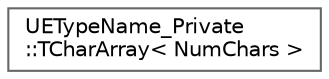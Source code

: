digraph "Graphical Class Hierarchy"
{
 // INTERACTIVE_SVG=YES
 // LATEX_PDF_SIZE
  bgcolor="transparent";
  edge [fontname=Helvetica,fontsize=10,labelfontname=Helvetica,labelfontsize=10];
  node [fontname=Helvetica,fontsize=10,shape=box,height=0.2,width=0.4];
  rankdir="LR";
  Node0 [id="Node000000",label="UETypeName_Private\l::TCharArray\< NumChars \>",height=0.2,width=0.4,color="grey40", fillcolor="white", style="filled",URL="$d0/dd4/structUETypeName__Private_1_1TCharArray.html",tooltip=" "];
}
